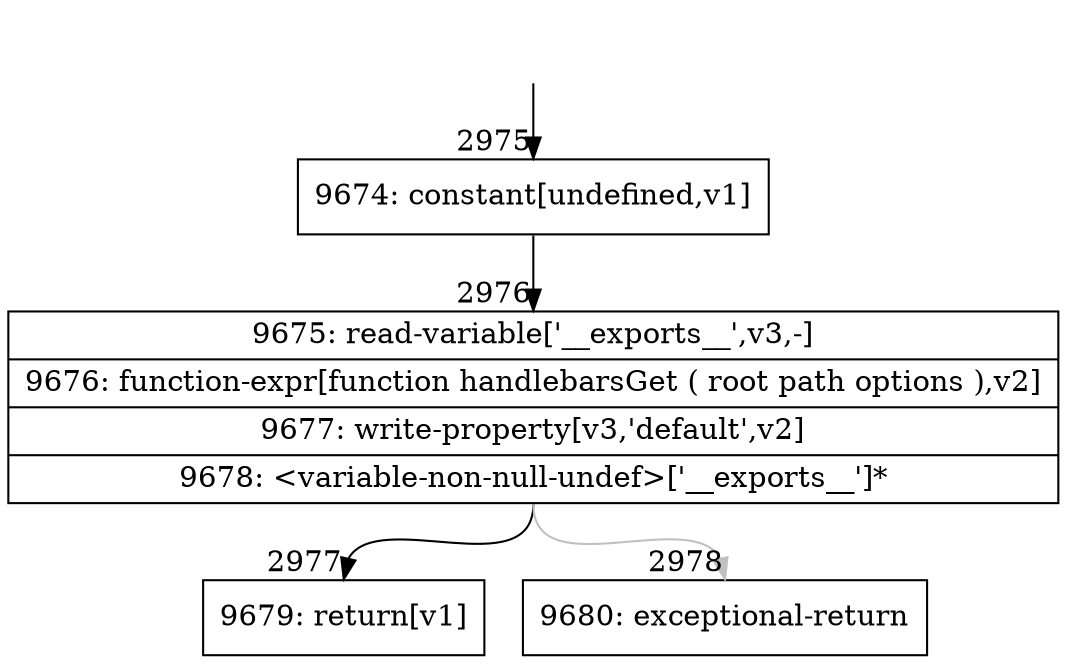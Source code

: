 digraph {
rankdir="TD"
BB_entry239[shape=none,label=""];
BB_entry239 -> BB2975 [tailport=s, headport=n, headlabel="    2975"]
BB2975 [shape=record label="{9674: constant[undefined,v1]}" ] 
BB2975 -> BB2976 [tailport=s, headport=n, headlabel="      2976"]
BB2976 [shape=record label="{9675: read-variable['__exports__',v3,-]|9676: function-expr[function handlebarsGet ( root path options ),v2]|9677: write-property[v3,'default',v2]|9678: \<variable-non-null-undef\>['__exports__']*}" ] 
BB2976 -> BB2977 [tailport=s, headport=n, headlabel="      2977"]
BB2976 -> BB2978 [tailport=s, headport=n, color=gray, headlabel="      2978"]
BB2977 [shape=record label="{9679: return[v1]}" ] 
BB2978 [shape=record label="{9680: exceptional-return}" ] 
//#$~ 4951
}
